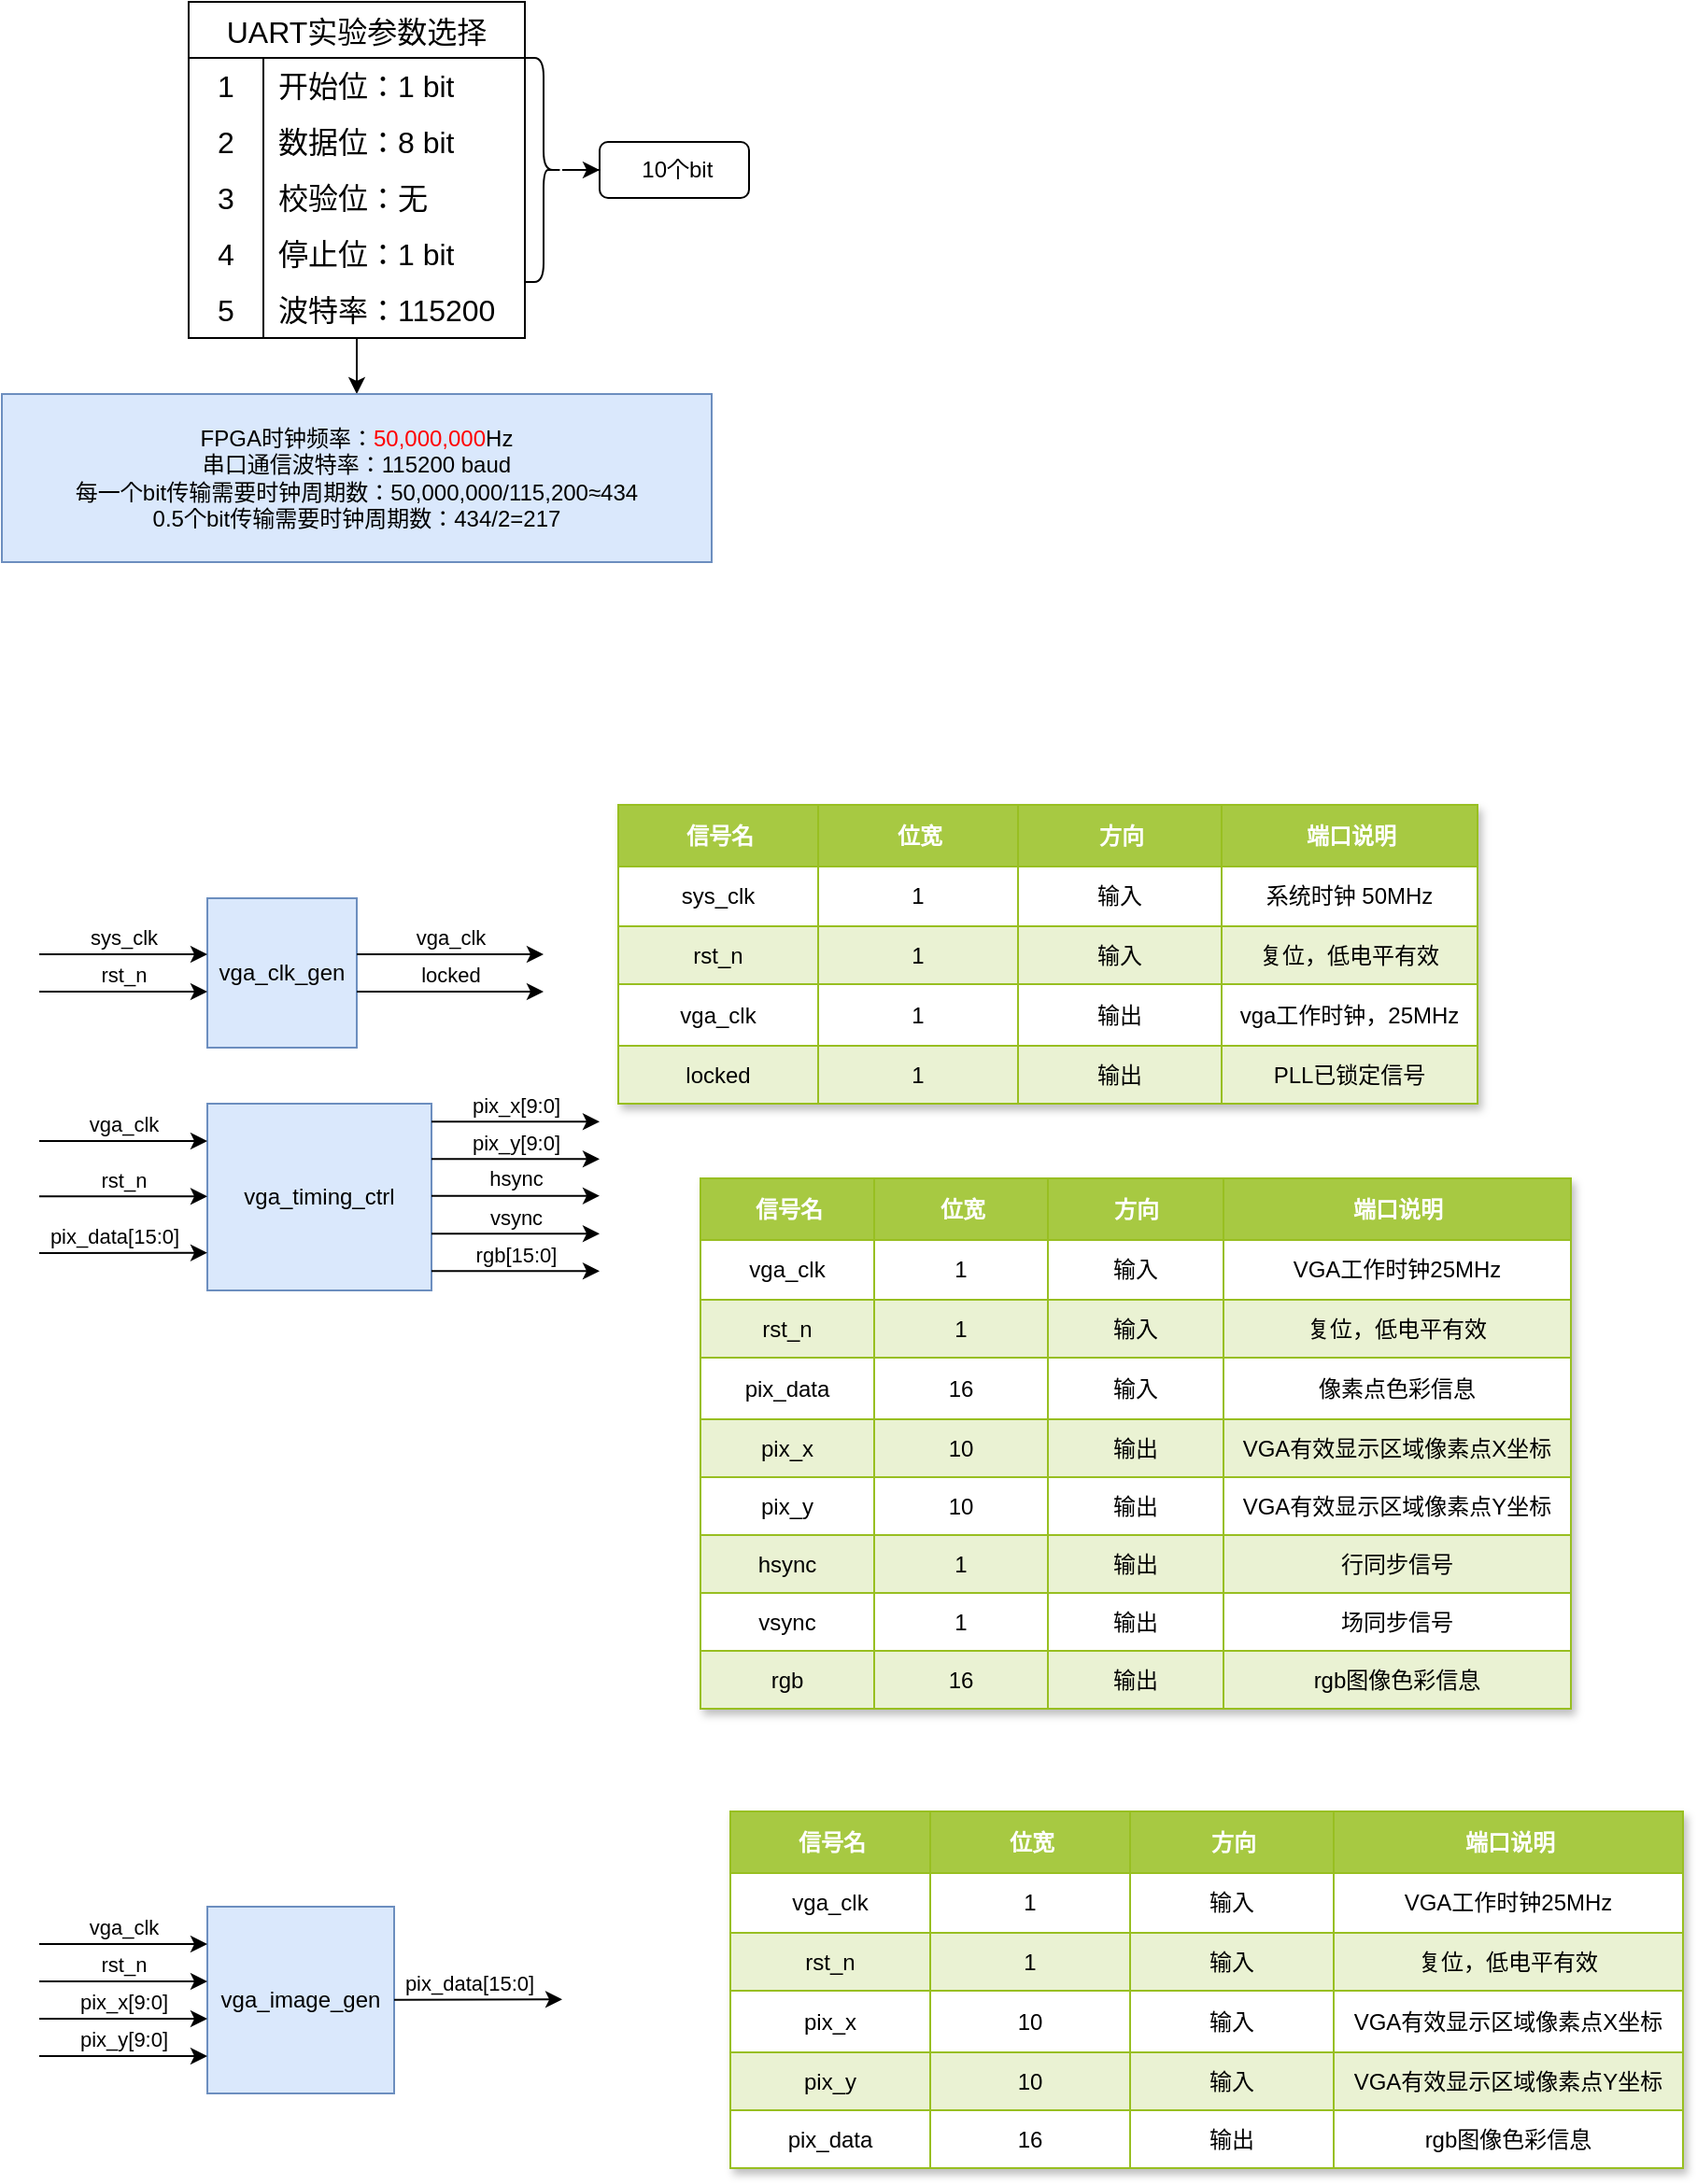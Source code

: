 <mxfile version="26.0.4">
  <diagram name="第 1 页" id="fd4EhWadq59LHY81k3FC">
    <mxGraphModel dx="1077" dy="627" grid="1" gridSize="10" guides="1" tooltips="1" connect="1" arrows="1" fold="1" page="1" pageScale="1" pageWidth="827" pageHeight="1169" math="0" shadow="0">
      <root>
        <mxCell id="0" />
        <mxCell id="1" parent="0" />
        <mxCell id="VDzUI8g3C9YiJoH--KY2-72" style="edgeStyle=orthogonalEdgeStyle;rounded=0;orthogonalLoop=1;jettySize=auto;html=1;" parent="1" source="VDzUI8g3C9YiJoH--KY2-14" target="VDzUI8g3C9YiJoH--KY2-70" edge="1">
          <mxGeometry relative="1" as="geometry" />
        </mxCell>
        <mxCell id="VDzUI8g3C9YiJoH--KY2-14" value="UART实验参数选择" style="shape=table;startSize=30;container=1;collapsible=0;childLayout=tableLayout;fixedRows=1;rowLines=0;fontStyle=0;strokeColor=default;fontSize=16;" parent="1" vertex="1">
          <mxGeometry x="140" y="40" width="180" height="180" as="geometry" />
        </mxCell>
        <mxCell id="VDzUI8g3C9YiJoH--KY2-15" value="" style="shape=tableRow;horizontal=0;startSize=0;swimlaneHead=0;swimlaneBody=0;top=0;left=0;bottom=0;right=0;collapsible=0;dropTarget=0;fillColor=none;points=[[0,0.5],[1,0.5]];portConstraint=eastwest;strokeColor=inherit;fontSize=16;" parent="VDzUI8g3C9YiJoH--KY2-14" vertex="1">
          <mxGeometry y="30" width="180" height="30" as="geometry" />
        </mxCell>
        <mxCell id="VDzUI8g3C9YiJoH--KY2-16" value="1" style="shape=partialRectangle;html=1;whiteSpace=wrap;connectable=0;fillColor=none;top=0;left=0;bottom=0;right=0;overflow=hidden;pointerEvents=1;strokeColor=inherit;fontSize=16;" parent="VDzUI8g3C9YiJoH--KY2-15" vertex="1">
          <mxGeometry width="40" height="30" as="geometry">
            <mxRectangle width="40" height="30" as="alternateBounds" />
          </mxGeometry>
        </mxCell>
        <mxCell id="VDzUI8g3C9YiJoH--KY2-17" value="开始位：1 bit" style="shape=partialRectangle;html=1;whiteSpace=wrap;connectable=0;fillColor=none;top=0;left=0;bottom=0;right=0;align=left;spacingLeft=6;overflow=hidden;strokeColor=inherit;fontSize=16;" parent="VDzUI8g3C9YiJoH--KY2-15" vertex="1">
          <mxGeometry x="40" width="140" height="30" as="geometry">
            <mxRectangle width="140" height="30" as="alternateBounds" />
          </mxGeometry>
        </mxCell>
        <mxCell id="VDzUI8g3C9YiJoH--KY2-18" value="" style="shape=tableRow;horizontal=0;startSize=0;swimlaneHead=0;swimlaneBody=0;top=0;left=0;bottom=0;right=0;collapsible=0;dropTarget=0;fillColor=none;points=[[0,0.5],[1,0.5]];portConstraint=eastwest;strokeColor=inherit;fontSize=16;" parent="VDzUI8g3C9YiJoH--KY2-14" vertex="1">
          <mxGeometry y="60" width="180" height="30" as="geometry" />
        </mxCell>
        <mxCell id="VDzUI8g3C9YiJoH--KY2-19" value="2" style="shape=partialRectangle;html=1;whiteSpace=wrap;connectable=0;fillColor=none;top=0;left=0;bottom=0;right=0;overflow=hidden;strokeColor=inherit;fontSize=16;" parent="VDzUI8g3C9YiJoH--KY2-18" vertex="1">
          <mxGeometry width="40" height="30" as="geometry">
            <mxRectangle width="40" height="30" as="alternateBounds" />
          </mxGeometry>
        </mxCell>
        <mxCell id="VDzUI8g3C9YiJoH--KY2-20" value="数据位：8 bit" style="shape=partialRectangle;html=1;whiteSpace=wrap;connectable=0;fillColor=none;top=0;left=0;bottom=0;right=0;align=left;spacingLeft=6;overflow=hidden;strokeColor=inherit;fontSize=16;" parent="VDzUI8g3C9YiJoH--KY2-18" vertex="1">
          <mxGeometry x="40" width="140" height="30" as="geometry">
            <mxRectangle width="140" height="30" as="alternateBounds" />
          </mxGeometry>
        </mxCell>
        <mxCell id="VDzUI8g3C9YiJoH--KY2-30" value="" style="shape=tableRow;horizontal=0;startSize=0;swimlaneHead=0;swimlaneBody=0;top=0;left=0;bottom=0;right=0;collapsible=0;dropTarget=0;fillColor=none;points=[[0,0.5],[1,0.5]];portConstraint=eastwest;strokeColor=inherit;fontSize=16;" parent="VDzUI8g3C9YiJoH--KY2-14" vertex="1">
          <mxGeometry y="90" width="180" height="30" as="geometry" />
        </mxCell>
        <mxCell id="VDzUI8g3C9YiJoH--KY2-31" value="3" style="shape=partialRectangle;html=1;whiteSpace=wrap;connectable=0;fillColor=none;top=0;left=0;bottom=0;right=0;overflow=hidden;strokeColor=inherit;fontSize=16;" parent="VDzUI8g3C9YiJoH--KY2-30" vertex="1">
          <mxGeometry width="40" height="30" as="geometry">
            <mxRectangle width="40" height="30" as="alternateBounds" />
          </mxGeometry>
        </mxCell>
        <mxCell id="VDzUI8g3C9YiJoH--KY2-32" value="校验位：无" style="shape=partialRectangle;html=1;whiteSpace=wrap;connectable=0;fillColor=none;top=0;left=0;bottom=0;right=0;align=left;spacingLeft=6;overflow=hidden;strokeColor=inherit;fontSize=16;" parent="VDzUI8g3C9YiJoH--KY2-30" vertex="1">
          <mxGeometry x="40" width="140" height="30" as="geometry">
            <mxRectangle width="140" height="30" as="alternateBounds" />
          </mxGeometry>
        </mxCell>
        <mxCell id="VDzUI8g3C9YiJoH--KY2-33" value="" style="shape=tableRow;horizontal=0;startSize=0;swimlaneHead=0;swimlaneBody=0;top=0;left=0;bottom=0;right=0;collapsible=0;dropTarget=0;fillColor=none;points=[[0,0.5],[1,0.5]];portConstraint=eastwest;strokeColor=inherit;fontSize=16;" parent="VDzUI8g3C9YiJoH--KY2-14" vertex="1">
          <mxGeometry y="120" width="180" height="30" as="geometry" />
        </mxCell>
        <mxCell id="VDzUI8g3C9YiJoH--KY2-34" value="4" style="shape=partialRectangle;html=1;whiteSpace=wrap;connectable=0;fillColor=none;top=0;left=0;bottom=0;right=0;overflow=hidden;strokeColor=inherit;fontSize=16;" parent="VDzUI8g3C9YiJoH--KY2-33" vertex="1">
          <mxGeometry width="40" height="30" as="geometry">
            <mxRectangle width="40" height="30" as="alternateBounds" />
          </mxGeometry>
        </mxCell>
        <mxCell id="VDzUI8g3C9YiJoH--KY2-35" value="停止位：1 bit" style="shape=partialRectangle;html=1;whiteSpace=wrap;connectable=0;fillColor=none;top=0;left=0;bottom=0;right=0;align=left;spacingLeft=6;overflow=hidden;strokeColor=inherit;fontSize=16;" parent="VDzUI8g3C9YiJoH--KY2-33" vertex="1">
          <mxGeometry x="40" width="140" height="30" as="geometry">
            <mxRectangle width="140" height="30" as="alternateBounds" />
          </mxGeometry>
        </mxCell>
        <mxCell id="VDzUI8g3C9YiJoH--KY2-21" value="" style="shape=tableRow;horizontal=0;startSize=0;swimlaneHead=0;swimlaneBody=0;top=0;left=0;bottom=0;right=0;collapsible=0;dropTarget=0;fillColor=none;points=[[0,0.5],[1,0.5]];portConstraint=eastwest;strokeColor=inherit;fontSize=16;" parent="VDzUI8g3C9YiJoH--KY2-14" vertex="1">
          <mxGeometry y="150" width="180" height="30" as="geometry" />
        </mxCell>
        <mxCell id="VDzUI8g3C9YiJoH--KY2-22" value="5" style="shape=partialRectangle;html=1;whiteSpace=wrap;connectable=0;fillColor=none;top=0;left=0;bottom=0;right=0;overflow=hidden;strokeColor=inherit;fontSize=16;" parent="VDzUI8g3C9YiJoH--KY2-21" vertex="1">
          <mxGeometry width="40" height="30" as="geometry">
            <mxRectangle width="40" height="30" as="alternateBounds" />
          </mxGeometry>
        </mxCell>
        <mxCell id="VDzUI8g3C9YiJoH--KY2-23" value="波特率：115200" style="shape=partialRectangle;html=1;whiteSpace=wrap;connectable=0;fillColor=none;top=0;left=0;bottom=0;right=0;align=left;spacingLeft=6;overflow=hidden;strokeColor=inherit;fontSize=16;" parent="VDzUI8g3C9YiJoH--KY2-21" vertex="1">
          <mxGeometry x="40" width="140" height="30" as="geometry">
            <mxRectangle width="140" height="30" as="alternateBounds" />
          </mxGeometry>
        </mxCell>
        <mxCell id="VDzUI8g3C9YiJoH--KY2-60" value="" style="edgeStyle=orthogonalEdgeStyle;rounded=0;orthogonalLoop=1;jettySize=auto;html=1;" parent="1" source="VDzUI8g3C9YiJoH--KY2-56" target="VDzUI8g3C9YiJoH--KY2-59" edge="1">
          <mxGeometry relative="1" as="geometry" />
        </mxCell>
        <mxCell id="VDzUI8g3C9YiJoH--KY2-56" value="" style="shape=curlyBracket;whiteSpace=wrap;html=1;rounded=1;flipH=1;labelPosition=right;verticalLabelPosition=middle;align=left;verticalAlign=middle;" parent="1" vertex="1">
          <mxGeometry x="320" y="70" width="20" height="120" as="geometry" />
        </mxCell>
        <mxCell id="VDzUI8g3C9YiJoH--KY2-59" value="&amp;nbsp;10个bit" style="rounded=1;whiteSpace=wrap;html=1;align=center;" parent="1" vertex="1">
          <mxGeometry x="360" y="115" width="80" height="30" as="geometry" />
        </mxCell>
        <mxCell id="VDzUI8g3C9YiJoH--KY2-70" value="&lt;div style=&quot;&quot;&gt;FPGA时钟频率：&lt;font color=&quot;#ff0000&quot;&gt;50,000,000&lt;/font&gt;Hz&lt;/div&gt;&lt;div style=&quot;&quot;&gt;串口通信波特率：115200 baud&lt;/div&gt;&lt;div style=&quot;&quot;&gt;每一个bit传输需要时钟周期数：50,000,000/115,200≈434&lt;/div&gt;&lt;div style=&quot;&quot;&gt;0.5个bit传输需要时钟周期数：434/2=217&lt;/div&gt;" style="text;strokeColor=#6c8ebf;fillColor=#dae8fc;html=1;whiteSpace=wrap;verticalAlign=middle;overflow=hidden;align=center;" parent="1" vertex="1">
          <mxGeometry x="40" y="250" width="380" height="90" as="geometry" />
        </mxCell>
        <mxCell id="CQehMLbI-TvT4RRxddDj-1" value="vga_timing_ctrl" style="whiteSpace=wrap;html=1;fillColor=#dae8fc;strokeColor=#6c8ebf;" parent="1" vertex="1">
          <mxGeometry x="150" y="630" width="120" height="100" as="geometry" />
        </mxCell>
        <mxCell id="CQehMLbI-TvT4RRxddDj-2" value="vga_clk" style="endArrow=classic;html=1;rounded=0;entryX=0.001;entryY=0.183;entryDx=0;entryDy=0;entryPerimeter=0;verticalAlign=bottom;" parent="1" edge="1">
          <mxGeometry x="-0.004" width="50" height="50" relative="1" as="geometry">
            <mxPoint x="60" y="650" as="sourcePoint" />
            <mxPoint x="150.0" y="650" as="targetPoint" />
            <mxPoint as="offset" />
          </mxGeometry>
        </mxCell>
        <mxCell id="CQehMLbI-TvT4RRxddDj-3" value="rst_n" style="endArrow=classic;html=1;rounded=0;entryX=0.001;entryY=0.183;entryDx=0;entryDy=0;entryPerimeter=0;verticalAlign=bottom;" parent="1" edge="1">
          <mxGeometry width="50" height="50" relative="1" as="geometry">
            <mxPoint x="60" y="679.66" as="sourcePoint" />
            <mxPoint x="150" y="679.66" as="targetPoint" />
          </mxGeometry>
        </mxCell>
        <mxCell id="CQehMLbI-TvT4RRxddDj-5" value="pix_data[15:0]" style="endArrow=classic;html=1;rounded=0;entryX=0.001;entryY=0.183;entryDx=0;entryDy=0;entryPerimeter=0;verticalAlign=bottom;" parent="1" edge="1">
          <mxGeometry x="-0.111" width="50" height="50" relative="1" as="geometry">
            <mxPoint x="60" y="710" as="sourcePoint" />
            <mxPoint x="150" y="709.83" as="targetPoint" />
            <mxPoint as="offset" />
          </mxGeometry>
        </mxCell>
        <mxCell id="CQehMLbI-TvT4RRxddDj-6" value="pix_x[9:0]" style="endArrow=classic;html=1;rounded=0;entryX=0.001;entryY=0.183;entryDx=0;entryDy=0;entryPerimeter=0;verticalAlign=bottom;" parent="1" edge="1">
          <mxGeometry x="-0.004" width="50" height="50" relative="1" as="geometry">
            <mxPoint x="270" y="639.66" as="sourcePoint" />
            <mxPoint x="360.0" y="639.66" as="targetPoint" />
            <mxPoint as="offset" />
          </mxGeometry>
        </mxCell>
        <mxCell id="CQehMLbI-TvT4RRxddDj-7" value="hsync" style="endArrow=classic;html=1;rounded=0;entryX=0.001;entryY=0.183;entryDx=0;entryDy=0;entryPerimeter=0;verticalAlign=bottom;" parent="1" edge="1">
          <mxGeometry width="50" height="50" relative="1" as="geometry">
            <mxPoint x="270" y="679.32" as="sourcePoint" />
            <mxPoint x="360.0" y="679.32" as="targetPoint" />
          </mxGeometry>
        </mxCell>
        <mxCell id="CQehMLbI-TvT4RRxddDj-146" value="Assets" style="childLayout=tableLayout;recursiveResize=0;strokeColor=#98bf21;fillColor=#A7C942;shadow=1;" parent="1" vertex="1">
          <mxGeometry x="414" y="670" width="466" height="284" as="geometry" />
        </mxCell>
        <mxCell id="CQehMLbI-TvT4RRxddDj-147" style="shape=tableRow;horizontal=0;startSize=0;swimlaneHead=0;swimlaneBody=0;top=0;left=0;bottom=0;right=0;dropTarget=0;collapsible=0;recursiveResize=0;expand=0;fontStyle=0;strokeColor=inherit;fillColor=#ffffff;" parent="CQehMLbI-TvT4RRxddDj-146" vertex="1">
          <mxGeometry width="466" height="33" as="geometry" />
        </mxCell>
        <mxCell id="CQehMLbI-TvT4RRxddDj-167" value="信号名" style="connectable=0;recursiveResize=0;strokeColor=inherit;fillColor=#A7C942;align=center;fontStyle=1;fontColor=#FFFFFF;html=1;" parent="CQehMLbI-TvT4RRxddDj-147" vertex="1">
          <mxGeometry width="93" height="33" as="geometry">
            <mxRectangle width="93" height="33" as="alternateBounds" />
          </mxGeometry>
        </mxCell>
        <mxCell id="CQehMLbI-TvT4RRxddDj-148" value="位宽" style="connectable=0;recursiveResize=0;strokeColor=inherit;fillColor=#A7C942;align=center;fontStyle=1;fontColor=#FFFFFF;html=1;" parent="CQehMLbI-TvT4RRxddDj-147" vertex="1">
          <mxGeometry x="93" width="93" height="33" as="geometry">
            <mxRectangle width="93" height="33" as="alternateBounds" />
          </mxGeometry>
        </mxCell>
        <mxCell id="CQehMLbI-TvT4RRxddDj-149" value="方向" style="connectable=0;recursiveResize=0;strokeColor=inherit;fillColor=#A7C942;align=center;fontStyle=1;fontColor=#FFFFFF;html=1;" parent="CQehMLbI-TvT4RRxddDj-147" vertex="1">
          <mxGeometry x="186" width="94" height="33" as="geometry">
            <mxRectangle width="94" height="33" as="alternateBounds" />
          </mxGeometry>
        </mxCell>
        <mxCell id="CQehMLbI-TvT4RRxddDj-150" value="端口说明" style="connectable=0;recursiveResize=0;strokeColor=inherit;fillColor=#A7C942;align=center;fontStyle=1;fontColor=#FFFFFF;html=1;" parent="CQehMLbI-TvT4RRxddDj-147" vertex="1">
          <mxGeometry x="280" width="186" height="33" as="geometry">
            <mxRectangle width="186" height="33" as="alternateBounds" />
          </mxGeometry>
        </mxCell>
        <mxCell id="CQehMLbI-TvT4RRxddDj-151" value="" style="shape=tableRow;horizontal=0;startSize=0;swimlaneHead=0;swimlaneBody=0;top=0;left=0;bottom=0;right=0;dropTarget=0;collapsible=0;recursiveResize=0;expand=0;fontStyle=0;strokeColor=inherit;fillColor=#ffffff;" parent="CQehMLbI-TvT4RRxddDj-146" vertex="1">
          <mxGeometry y="33" width="466" height="32" as="geometry" />
        </mxCell>
        <mxCell id="CQehMLbI-TvT4RRxddDj-168" value="vga_clk" style="connectable=0;recursiveResize=0;strokeColor=inherit;fillColor=inherit;align=center;whiteSpace=wrap;html=1;" parent="CQehMLbI-TvT4RRxddDj-151" vertex="1">
          <mxGeometry width="93" height="32" as="geometry">
            <mxRectangle width="93" height="32" as="alternateBounds" />
          </mxGeometry>
        </mxCell>
        <mxCell id="CQehMLbI-TvT4RRxddDj-152" value="1" style="connectable=0;recursiveResize=0;strokeColor=inherit;fillColor=inherit;align=center;whiteSpace=wrap;html=1;" parent="CQehMLbI-TvT4RRxddDj-151" vertex="1">
          <mxGeometry x="93" width="93" height="32" as="geometry">
            <mxRectangle width="93" height="32" as="alternateBounds" />
          </mxGeometry>
        </mxCell>
        <mxCell id="CQehMLbI-TvT4RRxddDj-153" value="输入" style="connectable=0;recursiveResize=0;strokeColor=inherit;fillColor=inherit;align=center;whiteSpace=wrap;html=1;" parent="CQehMLbI-TvT4RRxddDj-151" vertex="1">
          <mxGeometry x="186" width="94" height="32" as="geometry">
            <mxRectangle width="94" height="32" as="alternateBounds" />
          </mxGeometry>
        </mxCell>
        <mxCell id="CQehMLbI-TvT4RRxddDj-154" value="VGA工作时钟25MHz" style="connectable=0;recursiveResize=0;strokeColor=inherit;fillColor=inherit;align=center;whiteSpace=wrap;html=1;" parent="CQehMLbI-TvT4RRxddDj-151" vertex="1">
          <mxGeometry x="280" width="186" height="32" as="geometry">
            <mxRectangle width="186" height="32" as="alternateBounds" />
          </mxGeometry>
        </mxCell>
        <mxCell id="CQehMLbI-TvT4RRxddDj-155" value="" style="shape=tableRow;horizontal=0;startSize=0;swimlaneHead=0;swimlaneBody=0;top=0;left=0;bottom=0;right=0;dropTarget=0;collapsible=0;recursiveResize=0;expand=0;fontStyle=1;strokeColor=inherit;fillColor=#EAF2D3;" parent="CQehMLbI-TvT4RRxddDj-146" vertex="1">
          <mxGeometry y="65" width="466" height="31" as="geometry" />
        </mxCell>
        <mxCell id="CQehMLbI-TvT4RRxddDj-169" value="rst_n" style="connectable=0;recursiveResize=0;strokeColor=inherit;fillColor=inherit;whiteSpace=wrap;html=1;" parent="CQehMLbI-TvT4RRxddDj-155" vertex="1">
          <mxGeometry width="93" height="31" as="geometry">
            <mxRectangle width="93" height="31" as="alternateBounds" />
          </mxGeometry>
        </mxCell>
        <mxCell id="CQehMLbI-TvT4RRxddDj-156" value="1" style="connectable=0;recursiveResize=0;strokeColor=inherit;fillColor=inherit;whiteSpace=wrap;html=1;" parent="CQehMLbI-TvT4RRxddDj-155" vertex="1">
          <mxGeometry x="93" width="93" height="31" as="geometry">
            <mxRectangle width="93" height="31" as="alternateBounds" />
          </mxGeometry>
        </mxCell>
        <mxCell id="CQehMLbI-TvT4RRxddDj-157" value="输入" style="connectable=0;recursiveResize=0;strokeColor=inherit;fillColor=inherit;whiteSpace=wrap;html=1;" parent="CQehMLbI-TvT4RRxddDj-155" vertex="1">
          <mxGeometry x="186" width="94" height="31" as="geometry">
            <mxRectangle width="94" height="31" as="alternateBounds" />
          </mxGeometry>
        </mxCell>
        <mxCell id="CQehMLbI-TvT4RRxddDj-158" value="复位，低电平有效" style="connectable=0;recursiveResize=0;strokeColor=inherit;fillColor=inherit;whiteSpace=wrap;html=1;" parent="CQehMLbI-TvT4RRxddDj-155" vertex="1">
          <mxGeometry x="280" width="186" height="31" as="geometry">
            <mxRectangle width="186" height="31" as="alternateBounds" />
          </mxGeometry>
        </mxCell>
        <mxCell id="CQehMLbI-TvT4RRxddDj-159" value="" style="shape=tableRow;horizontal=0;startSize=0;swimlaneHead=0;swimlaneBody=0;top=0;left=0;bottom=0;right=0;dropTarget=0;collapsible=0;recursiveResize=0;expand=0;fontStyle=0;strokeColor=inherit;fillColor=#ffffff;" parent="CQehMLbI-TvT4RRxddDj-146" vertex="1">
          <mxGeometry y="96" width="466" height="33" as="geometry" />
        </mxCell>
        <mxCell id="CQehMLbI-TvT4RRxddDj-170" value="pix_data" style="connectable=0;recursiveResize=0;strokeColor=inherit;fillColor=inherit;fontStyle=0;align=center;whiteSpace=wrap;html=1;" parent="CQehMLbI-TvT4RRxddDj-159" vertex="1">
          <mxGeometry width="93" height="33" as="geometry">
            <mxRectangle width="93" height="33" as="alternateBounds" />
          </mxGeometry>
        </mxCell>
        <mxCell id="CQehMLbI-TvT4RRxddDj-160" value="16" style="connectable=0;recursiveResize=0;strokeColor=inherit;fillColor=inherit;fontStyle=0;align=center;whiteSpace=wrap;html=1;" parent="CQehMLbI-TvT4RRxddDj-159" vertex="1">
          <mxGeometry x="93" width="93" height="33" as="geometry">
            <mxRectangle width="93" height="33" as="alternateBounds" />
          </mxGeometry>
        </mxCell>
        <mxCell id="CQehMLbI-TvT4RRxddDj-161" value="输入" style="connectable=0;recursiveResize=0;strokeColor=inherit;fillColor=inherit;fontStyle=0;align=center;whiteSpace=wrap;html=1;" parent="CQehMLbI-TvT4RRxddDj-159" vertex="1">
          <mxGeometry x="186" width="94" height="33" as="geometry">
            <mxRectangle width="94" height="33" as="alternateBounds" />
          </mxGeometry>
        </mxCell>
        <mxCell id="CQehMLbI-TvT4RRxddDj-162" value="像素点色彩信息" style="connectable=0;recursiveResize=0;strokeColor=inherit;fillColor=inherit;fontStyle=0;align=center;whiteSpace=wrap;html=1;" parent="CQehMLbI-TvT4RRxddDj-159" vertex="1">
          <mxGeometry x="280" width="186" height="33" as="geometry">
            <mxRectangle width="186" height="33" as="alternateBounds" />
          </mxGeometry>
        </mxCell>
        <mxCell id="CQehMLbI-TvT4RRxddDj-163" value="" style="shape=tableRow;horizontal=0;startSize=0;swimlaneHead=0;swimlaneBody=0;top=0;left=0;bottom=0;right=0;dropTarget=0;collapsible=0;recursiveResize=0;expand=0;fontStyle=1;strokeColor=inherit;fillColor=#EAF2D3;" parent="CQehMLbI-TvT4RRxddDj-146" vertex="1">
          <mxGeometry y="129" width="466" height="31" as="geometry" />
        </mxCell>
        <mxCell id="CQehMLbI-TvT4RRxddDj-171" value="pix_x" style="connectable=0;recursiveResize=0;strokeColor=inherit;fillColor=inherit;whiteSpace=wrap;html=1;" parent="CQehMLbI-TvT4RRxddDj-163" vertex="1">
          <mxGeometry width="93" height="31" as="geometry">
            <mxRectangle width="93" height="31" as="alternateBounds" />
          </mxGeometry>
        </mxCell>
        <mxCell id="CQehMLbI-TvT4RRxddDj-164" value="10" style="connectable=0;recursiveResize=0;strokeColor=inherit;fillColor=inherit;whiteSpace=wrap;html=1;" parent="CQehMLbI-TvT4RRxddDj-163" vertex="1">
          <mxGeometry x="93" width="93" height="31" as="geometry">
            <mxRectangle width="93" height="31" as="alternateBounds" />
          </mxGeometry>
        </mxCell>
        <mxCell id="CQehMLbI-TvT4RRxddDj-165" value="输出" style="connectable=0;recursiveResize=0;strokeColor=inherit;fillColor=inherit;whiteSpace=wrap;html=1;" parent="CQehMLbI-TvT4RRxddDj-163" vertex="1">
          <mxGeometry x="186" width="94" height="31" as="geometry">
            <mxRectangle width="94" height="31" as="alternateBounds" />
          </mxGeometry>
        </mxCell>
        <mxCell id="CQehMLbI-TvT4RRxddDj-166" value="VGA有效显示区域像素点X坐标" style="connectable=0;recursiveResize=0;strokeColor=inherit;fillColor=inherit;whiteSpace=wrap;html=1;" parent="CQehMLbI-TvT4RRxddDj-163" vertex="1">
          <mxGeometry x="280" width="186" height="31" as="geometry">
            <mxRectangle width="186" height="31" as="alternateBounds" />
          </mxGeometry>
        </mxCell>
        <mxCell id="CQehMLbI-TvT4RRxddDj-177" style="shape=tableRow;horizontal=0;startSize=0;swimlaneHead=0;swimlaneBody=0;top=0;left=0;bottom=0;right=0;dropTarget=0;collapsible=0;recursiveResize=0;expand=0;fontStyle=1;strokeColor=inherit;fillColor=#EAF2D3;" parent="CQehMLbI-TvT4RRxddDj-146" vertex="1">
          <mxGeometry y="160" width="466" height="31" as="geometry" />
        </mxCell>
        <mxCell id="CQehMLbI-TvT4RRxddDj-178" value="pix_y" style="connectable=0;recursiveResize=0;whiteSpace=wrap;html=1;fillColor=default;strokeColor=inherit;" parent="CQehMLbI-TvT4RRxddDj-177" vertex="1">
          <mxGeometry width="93" height="31" as="geometry">
            <mxRectangle width="93" height="31" as="alternateBounds" />
          </mxGeometry>
        </mxCell>
        <mxCell id="CQehMLbI-TvT4RRxddDj-179" value="10" style="connectable=0;recursiveResize=0;whiteSpace=wrap;html=1;fillColor=default;strokeColor=inherit;" parent="CQehMLbI-TvT4RRxddDj-177" vertex="1">
          <mxGeometry x="93" width="93" height="31" as="geometry">
            <mxRectangle width="93" height="31" as="alternateBounds" />
          </mxGeometry>
        </mxCell>
        <mxCell id="CQehMLbI-TvT4RRxddDj-180" value="输出" style="connectable=0;recursiveResize=0;whiteSpace=wrap;html=1;fillColor=default;strokeColor=inherit;" parent="CQehMLbI-TvT4RRxddDj-177" vertex="1">
          <mxGeometry x="186" width="94" height="31" as="geometry">
            <mxRectangle width="94" height="31" as="alternateBounds" />
          </mxGeometry>
        </mxCell>
        <mxCell id="CQehMLbI-TvT4RRxddDj-181" value="VGA有效显示区域像素点Y坐标" style="connectable=0;recursiveResize=0;whiteSpace=wrap;html=1;fillColor=default;strokeColor=inherit;" parent="CQehMLbI-TvT4RRxddDj-177" vertex="1">
          <mxGeometry x="280" width="186" height="31" as="geometry">
            <mxRectangle width="186" height="31" as="alternateBounds" />
          </mxGeometry>
        </mxCell>
        <mxCell id="UoMwkHRBYrsfCAEj0GG8-5" style="shape=tableRow;horizontal=0;startSize=0;swimlaneHead=0;swimlaneBody=0;top=0;left=0;bottom=0;right=0;dropTarget=0;collapsible=0;recursiveResize=0;expand=0;fontStyle=1;strokeColor=inherit;fillColor=#EAF2D3;" parent="CQehMLbI-TvT4RRxddDj-146" vertex="1">
          <mxGeometry y="191" width="466" height="31" as="geometry" />
        </mxCell>
        <mxCell id="UoMwkHRBYrsfCAEj0GG8-6" value="hsync" style="connectable=0;recursiveResize=0;strokeColor=inherit;fillColor=inherit;whiteSpace=wrap;html=1;" parent="UoMwkHRBYrsfCAEj0GG8-5" vertex="1">
          <mxGeometry width="93" height="31" as="geometry">
            <mxRectangle width="93" height="31" as="alternateBounds" />
          </mxGeometry>
        </mxCell>
        <mxCell id="UoMwkHRBYrsfCAEj0GG8-7" value="1" style="connectable=0;recursiveResize=0;strokeColor=inherit;fillColor=inherit;whiteSpace=wrap;html=1;" parent="UoMwkHRBYrsfCAEj0GG8-5" vertex="1">
          <mxGeometry x="93" width="93" height="31" as="geometry">
            <mxRectangle width="93" height="31" as="alternateBounds" />
          </mxGeometry>
        </mxCell>
        <mxCell id="UoMwkHRBYrsfCAEj0GG8-8" value="输出" style="connectable=0;recursiveResize=0;strokeColor=inherit;fillColor=inherit;whiteSpace=wrap;html=1;" parent="UoMwkHRBYrsfCAEj0GG8-5" vertex="1">
          <mxGeometry x="186" width="94" height="31" as="geometry">
            <mxRectangle width="94" height="31" as="alternateBounds" />
          </mxGeometry>
        </mxCell>
        <mxCell id="UoMwkHRBYrsfCAEj0GG8-9" value="行同步信号" style="connectable=0;recursiveResize=0;strokeColor=inherit;fillColor=inherit;whiteSpace=wrap;html=1;" parent="UoMwkHRBYrsfCAEj0GG8-5" vertex="1">
          <mxGeometry x="280" width="186" height="31" as="geometry">
            <mxRectangle width="186" height="31" as="alternateBounds" />
          </mxGeometry>
        </mxCell>
        <mxCell id="UoMwkHRBYrsfCAEj0GG8-10" style="shape=tableRow;horizontal=0;startSize=0;swimlaneHead=0;swimlaneBody=0;top=0;left=0;bottom=0;right=0;dropTarget=0;collapsible=0;recursiveResize=0;expand=0;fontStyle=1;strokeColor=inherit;fillColor=#EAF2D3;" parent="CQehMLbI-TvT4RRxddDj-146" vertex="1">
          <mxGeometry y="222" width="466" height="31" as="geometry" />
        </mxCell>
        <mxCell id="UoMwkHRBYrsfCAEj0GG8-11" value="vsync" style="connectable=0;recursiveResize=0;whiteSpace=wrap;html=1;strokeColor=inherit;" parent="UoMwkHRBYrsfCAEj0GG8-10" vertex="1">
          <mxGeometry width="93" height="31" as="geometry">
            <mxRectangle width="93" height="31" as="alternateBounds" />
          </mxGeometry>
        </mxCell>
        <mxCell id="UoMwkHRBYrsfCAEj0GG8-12" value="1" style="connectable=0;recursiveResize=0;whiteSpace=wrap;html=1;strokeColor=inherit;" parent="UoMwkHRBYrsfCAEj0GG8-10" vertex="1">
          <mxGeometry x="93" width="93" height="31" as="geometry">
            <mxRectangle width="93" height="31" as="alternateBounds" />
          </mxGeometry>
        </mxCell>
        <mxCell id="UoMwkHRBYrsfCAEj0GG8-13" value="输出" style="connectable=0;recursiveResize=0;whiteSpace=wrap;html=1;strokeColor=inherit;" parent="UoMwkHRBYrsfCAEj0GG8-10" vertex="1">
          <mxGeometry x="186" width="94" height="31" as="geometry">
            <mxRectangle width="94" height="31" as="alternateBounds" />
          </mxGeometry>
        </mxCell>
        <mxCell id="UoMwkHRBYrsfCAEj0GG8-14" value="场同步信号" style="connectable=0;recursiveResize=0;whiteSpace=wrap;html=1;strokeColor=inherit;" parent="UoMwkHRBYrsfCAEj0GG8-10" vertex="1">
          <mxGeometry x="280" width="186" height="31" as="geometry">
            <mxRectangle width="186" height="31" as="alternateBounds" />
          </mxGeometry>
        </mxCell>
        <mxCell id="CQehMLbI-TvT4RRxddDj-182" style="shape=tableRow;horizontal=0;startSize=0;swimlaneHead=0;swimlaneBody=0;top=0;left=0;bottom=0;right=0;dropTarget=0;collapsible=0;recursiveResize=0;expand=0;fontStyle=1;strokeColor=inherit;fillColor=#EAF2D3;" parent="CQehMLbI-TvT4RRxddDj-146" vertex="1">
          <mxGeometry y="253" width="466" height="31" as="geometry" />
        </mxCell>
        <mxCell id="CQehMLbI-TvT4RRxddDj-183" value="rgb" style="connectable=0;recursiveResize=0;whiteSpace=wrap;html=1;strokeColor=inherit;fillColor=none;" parent="CQehMLbI-TvT4RRxddDj-182" vertex="1">
          <mxGeometry width="93" height="31" as="geometry">
            <mxRectangle width="93" height="31" as="alternateBounds" />
          </mxGeometry>
        </mxCell>
        <mxCell id="CQehMLbI-TvT4RRxddDj-184" value="16" style="connectable=0;recursiveResize=0;whiteSpace=wrap;html=1;strokeColor=inherit;fillColor=none;" parent="CQehMLbI-TvT4RRxddDj-182" vertex="1">
          <mxGeometry x="93" width="93" height="31" as="geometry">
            <mxRectangle width="93" height="31" as="alternateBounds" />
          </mxGeometry>
        </mxCell>
        <mxCell id="CQehMLbI-TvT4RRxddDj-185" value="输出" style="connectable=0;recursiveResize=0;whiteSpace=wrap;html=1;strokeColor=inherit;fillColor=none;" parent="CQehMLbI-TvT4RRxddDj-182" vertex="1">
          <mxGeometry x="186" width="94" height="31" as="geometry">
            <mxRectangle width="94" height="31" as="alternateBounds" />
          </mxGeometry>
        </mxCell>
        <mxCell id="CQehMLbI-TvT4RRxddDj-186" value="rgb图像色彩信息" style="connectable=0;recursiveResize=0;whiteSpace=wrap;html=1;strokeColor=inherit;fillColor=none;" parent="CQehMLbI-TvT4RRxddDj-182" vertex="1">
          <mxGeometry x="280" width="186" height="31" as="geometry">
            <mxRectangle width="186" height="31" as="alternateBounds" />
          </mxGeometry>
        </mxCell>
        <mxCell id="CQehMLbI-TvT4RRxddDj-187" value="vga_clk_gen" style="whiteSpace=wrap;html=1;fillColor=#dae8fc;strokeColor=#6c8ebf;" parent="1" vertex="1">
          <mxGeometry x="150" y="520" width="80" height="80" as="geometry" />
        </mxCell>
        <mxCell id="CQehMLbI-TvT4RRxddDj-188" value="sys_clk" style="endArrow=classic;html=1;rounded=0;entryX=0.001;entryY=0.183;entryDx=0;entryDy=0;entryPerimeter=0;verticalAlign=bottom;" parent="1" edge="1">
          <mxGeometry x="-0.005" width="50" height="50" relative="1" as="geometry">
            <mxPoint x="60" y="550" as="sourcePoint" />
            <mxPoint x="150.0" y="550" as="targetPoint" />
            <mxPoint as="offset" />
          </mxGeometry>
        </mxCell>
        <mxCell id="CQehMLbI-TvT4RRxddDj-189" value="rst_n" style="endArrow=classic;html=1;rounded=0;entryX=0.001;entryY=0.183;entryDx=0;entryDy=0;entryPerimeter=0;verticalAlign=bottom;" parent="1" edge="1">
          <mxGeometry width="50" height="50" relative="1" as="geometry">
            <mxPoint x="60" y="570" as="sourcePoint" />
            <mxPoint x="150" y="570" as="targetPoint" />
          </mxGeometry>
        </mxCell>
        <mxCell id="CQehMLbI-TvT4RRxddDj-192" value="vga_clk" style="endArrow=classic;html=1;rounded=0;verticalAlign=bottom;" parent="1" edge="1">
          <mxGeometry width="50" height="50" relative="1" as="geometry">
            <mxPoint x="230" y="550" as="sourcePoint" />
            <mxPoint x="330" y="550" as="targetPoint" />
          </mxGeometry>
        </mxCell>
        <mxCell id="CQehMLbI-TvT4RRxddDj-193" value="locked" style="endArrow=classic;html=1;rounded=0;verticalAlign=bottom;" parent="1" edge="1">
          <mxGeometry width="50" height="50" relative="1" as="geometry">
            <mxPoint x="230" y="570" as="sourcePoint" />
            <mxPoint x="330" y="570" as="targetPoint" />
            <mxPoint as="offset" />
          </mxGeometry>
        </mxCell>
        <mxCell id="CQehMLbI-TvT4RRxddDj-194" value="Assets" style="childLayout=tableLayout;recursiveResize=0;strokeColor=#98bf21;fillColor=#A7C942;shadow=1;" parent="1" vertex="1">
          <mxGeometry x="370" y="470" width="460" height="160" as="geometry" />
        </mxCell>
        <mxCell id="CQehMLbI-TvT4RRxddDj-195" style="shape=tableRow;horizontal=0;startSize=0;swimlaneHead=0;swimlaneBody=0;top=0;left=0;bottom=0;right=0;dropTarget=0;collapsible=0;recursiveResize=0;expand=0;fontStyle=0;strokeColor=inherit;fillColor=#ffffff;" parent="CQehMLbI-TvT4RRxddDj-194" vertex="1">
          <mxGeometry width="460" height="33" as="geometry" />
        </mxCell>
        <mxCell id="CQehMLbI-TvT4RRxddDj-196" value="信号名" style="connectable=0;recursiveResize=0;strokeColor=inherit;fillColor=#A7C942;align=center;fontStyle=1;fontColor=#FFFFFF;html=1;" parent="CQehMLbI-TvT4RRxddDj-195" vertex="1">
          <mxGeometry width="107" height="33" as="geometry">
            <mxRectangle width="107" height="33" as="alternateBounds" />
          </mxGeometry>
        </mxCell>
        <mxCell id="CQehMLbI-TvT4RRxddDj-197" value="位宽" style="connectable=0;recursiveResize=0;strokeColor=inherit;fillColor=#A7C942;align=center;fontStyle=1;fontColor=#FFFFFF;html=1;" parent="CQehMLbI-TvT4RRxddDj-195" vertex="1">
          <mxGeometry x="107" width="107" height="33" as="geometry">
            <mxRectangle width="107" height="33" as="alternateBounds" />
          </mxGeometry>
        </mxCell>
        <mxCell id="CQehMLbI-TvT4RRxddDj-198" value="方向" style="connectable=0;recursiveResize=0;strokeColor=inherit;fillColor=#A7C942;align=center;fontStyle=1;fontColor=#FFFFFF;html=1;" parent="CQehMLbI-TvT4RRxddDj-195" vertex="1">
          <mxGeometry x="214" width="109" height="33" as="geometry">
            <mxRectangle width="109" height="33" as="alternateBounds" />
          </mxGeometry>
        </mxCell>
        <mxCell id="CQehMLbI-TvT4RRxddDj-199" value="端口说明" style="connectable=0;recursiveResize=0;strokeColor=inherit;fillColor=#A7C942;align=center;fontStyle=1;fontColor=#FFFFFF;html=1;" parent="CQehMLbI-TvT4RRxddDj-195" vertex="1">
          <mxGeometry x="323" width="137" height="33" as="geometry">
            <mxRectangle width="137" height="33" as="alternateBounds" />
          </mxGeometry>
        </mxCell>
        <mxCell id="CQehMLbI-TvT4RRxddDj-200" value="" style="shape=tableRow;horizontal=0;startSize=0;swimlaneHead=0;swimlaneBody=0;top=0;left=0;bottom=0;right=0;dropTarget=0;collapsible=0;recursiveResize=0;expand=0;fontStyle=0;strokeColor=inherit;fillColor=#ffffff;" parent="CQehMLbI-TvT4RRxddDj-194" vertex="1">
          <mxGeometry y="33" width="460" height="32" as="geometry" />
        </mxCell>
        <mxCell id="CQehMLbI-TvT4RRxddDj-201" value="sys_clk" style="connectable=0;recursiveResize=0;strokeColor=inherit;fillColor=inherit;align=center;whiteSpace=wrap;html=1;" parent="CQehMLbI-TvT4RRxddDj-200" vertex="1">
          <mxGeometry width="107" height="32" as="geometry">
            <mxRectangle width="107" height="32" as="alternateBounds" />
          </mxGeometry>
        </mxCell>
        <mxCell id="CQehMLbI-TvT4RRxddDj-202" value="1" style="connectable=0;recursiveResize=0;strokeColor=inherit;fillColor=inherit;align=center;whiteSpace=wrap;html=1;" parent="CQehMLbI-TvT4RRxddDj-200" vertex="1">
          <mxGeometry x="107" width="107" height="32" as="geometry">
            <mxRectangle width="107" height="32" as="alternateBounds" />
          </mxGeometry>
        </mxCell>
        <mxCell id="CQehMLbI-TvT4RRxddDj-203" value="输入" style="connectable=0;recursiveResize=0;strokeColor=inherit;fillColor=inherit;align=center;whiteSpace=wrap;html=1;" parent="CQehMLbI-TvT4RRxddDj-200" vertex="1">
          <mxGeometry x="214" width="109" height="32" as="geometry">
            <mxRectangle width="109" height="32" as="alternateBounds" />
          </mxGeometry>
        </mxCell>
        <mxCell id="CQehMLbI-TvT4RRxddDj-204" value="系统时钟 50MHz" style="connectable=0;recursiveResize=0;strokeColor=inherit;fillColor=inherit;align=center;whiteSpace=wrap;html=1;" parent="CQehMLbI-TvT4RRxddDj-200" vertex="1">
          <mxGeometry x="323" width="137" height="32" as="geometry">
            <mxRectangle width="137" height="32" as="alternateBounds" />
          </mxGeometry>
        </mxCell>
        <mxCell id="CQehMLbI-TvT4RRxddDj-205" value="" style="shape=tableRow;horizontal=0;startSize=0;swimlaneHead=0;swimlaneBody=0;top=0;left=0;bottom=0;right=0;dropTarget=0;collapsible=0;recursiveResize=0;expand=0;fontStyle=1;strokeColor=inherit;fillColor=#EAF2D3;" parent="CQehMLbI-TvT4RRxddDj-194" vertex="1">
          <mxGeometry y="65" width="460" height="31" as="geometry" />
        </mxCell>
        <mxCell id="CQehMLbI-TvT4RRxddDj-206" value="rst_n" style="connectable=0;recursiveResize=0;strokeColor=inherit;fillColor=inherit;whiteSpace=wrap;html=1;" parent="CQehMLbI-TvT4RRxddDj-205" vertex="1">
          <mxGeometry width="107" height="31" as="geometry">
            <mxRectangle width="107" height="31" as="alternateBounds" />
          </mxGeometry>
        </mxCell>
        <mxCell id="CQehMLbI-TvT4RRxddDj-207" value="1" style="connectable=0;recursiveResize=0;strokeColor=inherit;fillColor=inherit;whiteSpace=wrap;html=1;" parent="CQehMLbI-TvT4RRxddDj-205" vertex="1">
          <mxGeometry x="107" width="107" height="31" as="geometry">
            <mxRectangle width="107" height="31" as="alternateBounds" />
          </mxGeometry>
        </mxCell>
        <mxCell id="CQehMLbI-TvT4RRxddDj-208" value="输入" style="connectable=0;recursiveResize=0;strokeColor=inherit;fillColor=inherit;whiteSpace=wrap;html=1;" parent="CQehMLbI-TvT4RRxddDj-205" vertex="1">
          <mxGeometry x="214" width="109" height="31" as="geometry">
            <mxRectangle width="109" height="31" as="alternateBounds" />
          </mxGeometry>
        </mxCell>
        <mxCell id="CQehMLbI-TvT4RRxddDj-209" value="复位，低电平有效" style="connectable=0;recursiveResize=0;strokeColor=inherit;fillColor=inherit;whiteSpace=wrap;html=1;" parent="CQehMLbI-TvT4RRxddDj-205" vertex="1">
          <mxGeometry x="323" width="137" height="31" as="geometry">
            <mxRectangle width="137" height="31" as="alternateBounds" />
          </mxGeometry>
        </mxCell>
        <mxCell id="CQehMLbI-TvT4RRxddDj-210" value="" style="shape=tableRow;horizontal=0;startSize=0;swimlaneHead=0;swimlaneBody=0;top=0;left=0;bottom=0;right=0;dropTarget=0;collapsible=0;recursiveResize=0;expand=0;fontStyle=0;strokeColor=inherit;fillColor=#ffffff;" parent="CQehMLbI-TvT4RRxddDj-194" vertex="1">
          <mxGeometry y="96" width="460" height="33" as="geometry" />
        </mxCell>
        <mxCell id="CQehMLbI-TvT4RRxddDj-211" value="vga_clk" style="connectable=0;recursiveResize=0;strokeColor=inherit;fillColor=inherit;fontStyle=0;align=center;whiteSpace=wrap;html=1;" parent="CQehMLbI-TvT4RRxddDj-210" vertex="1">
          <mxGeometry width="107" height="33" as="geometry">
            <mxRectangle width="107" height="33" as="alternateBounds" />
          </mxGeometry>
        </mxCell>
        <mxCell id="CQehMLbI-TvT4RRxddDj-212" value="1" style="connectable=0;recursiveResize=0;strokeColor=inherit;fillColor=inherit;fontStyle=0;align=center;whiteSpace=wrap;html=1;" parent="CQehMLbI-TvT4RRxddDj-210" vertex="1">
          <mxGeometry x="107" width="107" height="33" as="geometry">
            <mxRectangle width="107" height="33" as="alternateBounds" />
          </mxGeometry>
        </mxCell>
        <mxCell id="CQehMLbI-TvT4RRxddDj-213" value="输出" style="connectable=0;recursiveResize=0;strokeColor=inherit;fillColor=inherit;fontStyle=0;align=center;whiteSpace=wrap;html=1;" parent="CQehMLbI-TvT4RRxddDj-210" vertex="1">
          <mxGeometry x="214" width="109" height="33" as="geometry">
            <mxRectangle width="109" height="33" as="alternateBounds" />
          </mxGeometry>
        </mxCell>
        <mxCell id="CQehMLbI-TvT4RRxddDj-214" value="vga工作时钟，25MHz" style="connectable=0;recursiveResize=0;strokeColor=inherit;fillColor=inherit;fontStyle=0;align=center;whiteSpace=wrap;html=1;" parent="CQehMLbI-TvT4RRxddDj-210" vertex="1">
          <mxGeometry x="323" width="137" height="33" as="geometry">
            <mxRectangle width="137" height="33" as="alternateBounds" />
          </mxGeometry>
        </mxCell>
        <mxCell id="CQehMLbI-TvT4RRxddDj-215" value="" style="shape=tableRow;horizontal=0;startSize=0;swimlaneHead=0;swimlaneBody=0;top=0;left=0;bottom=0;right=0;dropTarget=0;collapsible=0;recursiveResize=0;expand=0;fontStyle=1;strokeColor=inherit;fillColor=#EAF2D3;" parent="CQehMLbI-TvT4RRxddDj-194" vertex="1">
          <mxGeometry y="129" width="460" height="31" as="geometry" />
        </mxCell>
        <mxCell id="CQehMLbI-TvT4RRxddDj-216" value="locked" style="connectable=0;recursiveResize=0;strokeColor=inherit;fillColor=inherit;whiteSpace=wrap;html=1;" parent="CQehMLbI-TvT4RRxddDj-215" vertex="1">
          <mxGeometry width="107" height="31" as="geometry">
            <mxRectangle width="107" height="31" as="alternateBounds" />
          </mxGeometry>
        </mxCell>
        <mxCell id="CQehMLbI-TvT4RRxddDj-217" value="1" style="connectable=0;recursiveResize=0;strokeColor=inherit;fillColor=inherit;whiteSpace=wrap;html=1;" parent="CQehMLbI-TvT4RRxddDj-215" vertex="1">
          <mxGeometry x="107" width="107" height="31" as="geometry">
            <mxRectangle width="107" height="31" as="alternateBounds" />
          </mxGeometry>
        </mxCell>
        <mxCell id="CQehMLbI-TvT4RRxddDj-218" value="输出" style="connectable=0;recursiveResize=0;strokeColor=inherit;fillColor=inherit;whiteSpace=wrap;html=1;" parent="CQehMLbI-TvT4RRxddDj-215" vertex="1">
          <mxGeometry x="214" width="109" height="31" as="geometry">
            <mxRectangle width="109" height="31" as="alternateBounds" />
          </mxGeometry>
        </mxCell>
        <mxCell id="CQehMLbI-TvT4RRxddDj-219" value="PLL已锁定信号" style="connectable=0;recursiveResize=0;strokeColor=inherit;fillColor=inherit;whiteSpace=wrap;html=1;" parent="CQehMLbI-TvT4RRxddDj-215" vertex="1">
          <mxGeometry x="323" width="137" height="31" as="geometry">
            <mxRectangle width="137" height="31" as="alternateBounds" />
          </mxGeometry>
        </mxCell>
        <mxCell id="UoMwkHRBYrsfCAEj0GG8-2" value="pix_y[9:0]" style="endArrow=classic;html=1;rounded=0;entryX=0.001;entryY=0.183;entryDx=0;entryDy=0;entryPerimeter=0;verticalAlign=bottom;" parent="1" edge="1">
          <mxGeometry x="-0.004" width="50" height="50" relative="1" as="geometry">
            <mxPoint x="270" y="659.66" as="sourcePoint" />
            <mxPoint x="360.0" y="659.66" as="targetPoint" />
            <mxPoint as="offset" />
          </mxGeometry>
        </mxCell>
        <mxCell id="UoMwkHRBYrsfCAEj0GG8-3" value="vsync" style="endArrow=classic;html=1;rounded=0;entryX=0.001;entryY=0.183;entryDx=0;entryDy=0;entryPerimeter=0;verticalAlign=bottom;" parent="1" edge="1">
          <mxGeometry width="50" height="50" relative="1" as="geometry">
            <mxPoint x="270" y="699.66" as="sourcePoint" />
            <mxPoint x="360.0" y="699.66" as="targetPoint" />
          </mxGeometry>
        </mxCell>
        <mxCell id="UoMwkHRBYrsfCAEj0GG8-4" value="rgb[15:0]" style="endArrow=classic;html=1;rounded=0;entryX=0.001;entryY=0.183;entryDx=0;entryDy=0;entryPerimeter=0;verticalAlign=bottom;" parent="1" edge="1">
          <mxGeometry width="50" height="50" relative="1" as="geometry">
            <mxPoint x="270" y="719.66" as="sourcePoint" />
            <mxPoint x="360.0" y="719.66" as="targetPoint" />
          </mxGeometry>
        </mxCell>
        <mxCell id="lO0y-kWSo12b2ms3qzik-1" value="vga_image_gen" style="whiteSpace=wrap;html=1;fillColor=#dae8fc;strokeColor=#6c8ebf;" vertex="1" parent="1">
          <mxGeometry x="150" y="1060" width="100" height="100" as="geometry" />
        </mxCell>
        <mxCell id="lO0y-kWSo12b2ms3qzik-2" value="vga_clk" style="endArrow=classic;html=1;rounded=0;entryX=0.001;entryY=0.183;entryDx=0;entryDy=0;entryPerimeter=0;verticalAlign=bottom;" edge="1" parent="1">
          <mxGeometry x="-0.005" width="50" height="50" relative="1" as="geometry">
            <mxPoint x="60" y="1080" as="sourcePoint" />
            <mxPoint x="150.0" y="1080" as="targetPoint" />
            <mxPoint as="offset" />
          </mxGeometry>
        </mxCell>
        <mxCell id="lO0y-kWSo12b2ms3qzik-3" value="rst_n" style="endArrow=classic;html=1;rounded=0;entryX=0.001;entryY=0.183;entryDx=0;entryDy=0;entryPerimeter=0;verticalAlign=bottom;" edge="1" parent="1">
          <mxGeometry width="50" height="50" relative="1" as="geometry">
            <mxPoint x="60" y="1100" as="sourcePoint" />
            <mxPoint x="150" y="1100" as="targetPoint" />
          </mxGeometry>
        </mxCell>
        <mxCell id="lO0y-kWSo12b2ms3qzik-6" value="pix_x[9:0]" style="endArrow=classic;html=1;rounded=0;entryX=0.001;entryY=0.183;entryDx=0;entryDy=0;entryPerimeter=0;verticalAlign=bottom;" edge="1" parent="1">
          <mxGeometry x="-0.004" width="50" height="50" relative="1" as="geometry">
            <mxPoint x="60" y="1120" as="sourcePoint" />
            <mxPoint x="150.0" y="1120" as="targetPoint" />
            <mxPoint as="offset" />
          </mxGeometry>
        </mxCell>
        <mxCell id="lO0y-kWSo12b2ms3qzik-7" value="pix_y[9:0]" style="endArrow=classic;html=1;rounded=0;entryX=0.001;entryY=0.183;entryDx=0;entryDy=0;entryPerimeter=0;verticalAlign=bottom;" edge="1" parent="1">
          <mxGeometry x="-0.004" width="50" height="50" relative="1" as="geometry">
            <mxPoint x="60" y="1140" as="sourcePoint" />
            <mxPoint x="150.0" y="1140" as="targetPoint" />
            <mxPoint as="offset" />
          </mxGeometry>
        </mxCell>
        <mxCell id="lO0y-kWSo12b2ms3qzik-8" value="pix_data[15:0]" style="endArrow=classic;html=1;rounded=0;entryX=0.001;entryY=0.183;entryDx=0;entryDy=0;entryPerimeter=0;verticalAlign=bottom;" edge="1" parent="1">
          <mxGeometry x="-0.111" width="50" height="50" relative="1" as="geometry">
            <mxPoint x="250" y="1109.83" as="sourcePoint" />
            <mxPoint x="340" y="1109.66" as="targetPoint" />
            <mxPoint as="offset" />
          </mxGeometry>
        </mxCell>
        <mxCell id="lO0y-kWSo12b2ms3qzik-9" value="Assets" style="childLayout=tableLayout;recursiveResize=0;strokeColor=#98bf21;fillColor=#A7C942;shadow=1;" vertex="1" parent="1">
          <mxGeometry x="430" y="1009" width="510" height="191" as="geometry" />
        </mxCell>
        <mxCell id="lO0y-kWSo12b2ms3qzik-10" style="shape=tableRow;horizontal=0;startSize=0;swimlaneHead=0;swimlaneBody=0;top=0;left=0;bottom=0;right=0;dropTarget=0;collapsible=0;recursiveResize=0;expand=0;fontStyle=0;strokeColor=inherit;fillColor=#ffffff;" vertex="1" parent="lO0y-kWSo12b2ms3qzik-9">
          <mxGeometry width="510" height="33" as="geometry" />
        </mxCell>
        <mxCell id="lO0y-kWSo12b2ms3qzik-11" value="信号名" style="connectable=0;recursiveResize=0;strokeColor=inherit;fillColor=#A7C942;align=center;fontStyle=1;fontColor=#FFFFFF;html=1;" vertex="1" parent="lO0y-kWSo12b2ms3qzik-10">
          <mxGeometry width="107" height="33" as="geometry">
            <mxRectangle width="107" height="33" as="alternateBounds" />
          </mxGeometry>
        </mxCell>
        <mxCell id="lO0y-kWSo12b2ms3qzik-12" value="位宽" style="connectable=0;recursiveResize=0;strokeColor=inherit;fillColor=#A7C942;align=center;fontStyle=1;fontColor=#FFFFFF;html=1;" vertex="1" parent="lO0y-kWSo12b2ms3qzik-10">
          <mxGeometry x="107" width="107" height="33" as="geometry">
            <mxRectangle width="107" height="33" as="alternateBounds" />
          </mxGeometry>
        </mxCell>
        <mxCell id="lO0y-kWSo12b2ms3qzik-13" value="方向" style="connectable=0;recursiveResize=0;strokeColor=inherit;fillColor=#A7C942;align=center;fontStyle=1;fontColor=#FFFFFF;html=1;" vertex="1" parent="lO0y-kWSo12b2ms3qzik-10">
          <mxGeometry x="214" width="109" height="33" as="geometry">
            <mxRectangle width="109" height="33" as="alternateBounds" />
          </mxGeometry>
        </mxCell>
        <mxCell id="lO0y-kWSo12b2ms3qzik-14" value="端口说明" style="connectable=0;recursiveResize=0;strokeColor=inherit;fillColor=#A7C942;align=center;fontStyle=1;fontColor=#FFFFFF;html=1;" vertex="1" parent="lO0y-kWSo12b2ms3qzik-10">
          <mxGeometry x="323" width="187" height="33" as="geometry">
            <mxRectangle width="187" height="33" as="alternateBounds" />
          </mxGeometry>
        </mxCell>
        <mxCell id="lO0y-kWSo12b2ms3qzik-15" value="" style="shape=tableRow;horizontal=0;startSize=0;swimlaneHead=0;swimlaneBody=0;top=0;left=0;bottom=0;right=0;dropTarget=0;collapsible=0;recursiveResize=0;expand=0;fontStyle=0;strokeColor=inherit;fillColor=#ffffff;" vertex="1" parent="lO0y-kWSo12b2ms3qzik-9">
          <mxGeometry y="33" width="510" height="32" as="geometry" />
        </mxCell>
        <mxCell id="lO0y-kWSo12b2ms3qzik-16" value="vga_clk" style="connectable=0;recursiveResize=0;strokeColor=inherit;fillColor=inherit;align=center;whiteSpace=wrap;html=1;" vertex="1" parent="lO0y-kWSo12b2ms3qzik-15">
          <mxGeometry width="107" height="32" as="geometry">
            <mxRectangle width="107" height="32" as="alternateBounds" />
          </mxGeometry>
        </mxCell>
        <mxCell id="lO0y-kWSo12b2ms3qzik-17" value="1" style="connectable=0;recursiveResize=0;strokeColor=inherit;fillColor=inherit;align=center;whiteSpace=wrap;html=1;" vertex="1" parent="lO0y-kWSo12b2ms3qzik-15">
          <mxGeometry x="107" width="107" height="32" as="geometry">
            <mxRectangle width="107" height="32" as="alternateBounds" />
          </mxGeometry>
        </mxCell>
        <mxCell id="lO0y-kWSo12b2ms3qzik-18" value="输入" style="connectable=0;recursiveResize=0;strokeColor=inherit;fillColor=inherit;align=center;whiteSpace=wrap;html=1;" vertex="1" parent="lO0y-kWSo12b2ms3qzik-15">
          <mxGeometry x="214" width="109" height="32" as="geometry">
            <mxRectangle width="109" height="32" as="alternateBounds" />
          </mxGeometry>
        </mxCell>
        <mxCell id="lO0y-kWSo12b2ms3qzik-19" value="VGA工作时钟25MHz" style="connectable=0;recursiveResize=0;strokeColor=inherit;fillColor=inherit;align=center;whiteSpace=wrap;html=1;" vertex="1" parent="lO0y-kWSo12b2ms3qzik-15">
          <mxGeometry x="323" width="187" height="32" as="geometry">
            <mxRectangle width="187" height="32" as="alternateBounds" />
          </mxGeometry>
        </mxCell>
        <mxCell id="lO0y-kWSo12b2ms3qzik-20" value="" style="shape=tableRow;horizontal=0;startSize=0;swimlaneHead=0;swimlaneBody=0;top=0;left=0;bottom=0;right=0;dropTarget=0;collapsible=0;recursiveResize=0;expand=0;fontStyle=1;strokeColor=inherit;fillColor=#EAF2D3;" vertex="1" parent="lO0y-kWSo12b2ms3qzik-9">
          <mxGeometry y="65" width="510" height="31" as="geometry" />
        </mxCell>
        <mxCell id="lO0y-kWSo12b2ms3qzik-21" value="rst_n" style="connectable=0;recursiveResize=0;strokeColor=inherit;fillColor=inherit;whiteSpace=wrap;html=1;" vertex="1" parent="lO0y-kWSo12b2ms3qzik-20">
          <mxGeometry width="107" height="31" as="geometry">
            <mxRectangle width="107" height="31" as="alternateBounds" />
          </mxGeometry>
        </mxCell>
        <mxCell id="lO0y-kWSo12b2ms3qzik-22" value="1" style="connectable=0;recursiveResize=0;strokeColor=inherit;fillColor=inherit;whiteSpace=wrap;html=1;" vertex="1" parent="lO0y-kWSo12b2ms3qzik-20">
          <mxGeometry x="107" width="107" height="31" as="geometry">
            <mxRectangle width="107" height="31" as="alternateBounds" />
          </mxGeometry>
        </mxCell>
        <mxCell id="lO0y-kWSo12b2ms3qzik-23" value="输入" style="connectable=0;recursiveResize=0;strokeColor=inherit;fillColor=inherit;whiteSpace=wrap;html=1;" vertex="1" parent="lO0y-kWSo12b2ms3qzik-20">
          <mxGeometry x="214" width="109" height="31" as="geometry">
            <mxRectangle width="109" height="31" as="alternateBounds" />
          </mxGeometry>
        </mxCell>
        <mxCell id="lO0y-kWSo12b2ms3qzik-24" value="复位，低电平有效" style="connectable=0;recursiveResize=0;strokeColor=inherit;fillColor=inherit;whiteSpace=wrap;html=1;" vertex="1" parent="lO0y-kWSo12b2ms3qzik-20">
          <mxGeometry x="323" width="187" height="31" as="geometry">
            <mxRectangle width="187" height="31" as="alternateBounds" />
          </mxGeometry>
        </mxCell>
        <mxCell id="lO0y-kWSo12b2ms3qzik-25" value="" style="shape=tableRow;horizontal=0;startSize=0;swimlaneHead=0;swimlaneBody=0;top=0;left=0;bottom=0;right=0;dropTarget=0;collapsible=0;recursiveResize=0;expand=0;fontStyle=0;strokeColor=inherit;fillColor=#ffffff;" vertex="1" parent="lO0y-kWSo12b2ms3qzik-9">
          <mxGeometry y="96" width="510" height="33" as="geometry" />
        </mxCell>
        <mxCell id="lO0y-kWSo12b2ms3qzik-26" value="pix_x" style="connectable=0;recursiveResize=0;strokeColor=inherit;fillColor=inherit;fontStyle=0;align=center;whiteSpace=wrap;html=1;" vertex="1" parent="lO0y-kWSo12b2ms3qzik-25">
          <mxGeometry width="107" height="33" as="geometry">
            <mxRectangle width="107" height="33" as="alternateBounds" />
          </mxGeometry>
        </mxCell>
        <mxCell id="lO0y-kWSo12b2ms3qzik-27" value="10" style="connectable=0;recursiveResize=0;strokeColor=inherit;fillColor=inherit;fontStyle=0;align=center;whiteSpace=wrap;html=1;" vertex="1" parent="lO0y-kWSo12b2ms3qzik-25">
          <mxGeometry x="107" width="107" height="33" as="geometry">
            <mxRectangle width="107" height="33" as="alternateBounds" />
          </mxGeometry>
        </mxCell>
        <mxCell id="lO0y-kWSo12b2ms3qzik-28" value="输入" style="connectable=0;recursiveResize=0;strokeColor=inherit;fillColor=inherit;fontStyle=0;align=center;whiteSpace=wrap;html=1;" vertex="1" parent="lO0y-kWSo12b2ms3qzik-25">
          <mxGeometry x="214" width="109" height="33" as="geometry">
            <mxRectangle width="109" height="33" as="alternateBounds" />
          </mxGeometry>
        </mxCell>
        <mxCell id="lO0y-kWSo12b2ms3qzik-29" value="VGA有效显示区域像素点X坐标" style="connectable=0;recursiveResize=0;strokeColor=inherit;fillColor=inherit;fontStyle=0;align=center;whiteSpace=wrap;html=1;" vertex="1" parent="lO0y-kWSo12b2ms3qzik-25">
          <mxGeometry x="323" width="187" height="33" as="geometry">
            <mxRectangle width="187" height="33" as="alternateBounds" />
          </mxGeometry>
        </mxCell>
        <mxCell id="lO0y-kWSo12b2ms3qzik-35" value="" style="shape=tableRow;horizontal=0;startSize=0;swimlaneHead=0;swimlaneBody=0;top=0;left=0;bottom=0;right=0;dropTarget=0;collapsible=0;recursiveResize=0;expand=0;fontStyle=1;strokeColor=inherit;fillColor=#EAF2D3;" vertex="1" parent="lO0y-kWSo12b2ms3qzik-9">
          <mxGeometry y="129" width="510" height="31" as="geometry" />
        </mxCell>
        <mxCell id="lO0y-kWSo12b2ms3qzik-36" value="pix_y" style="connectable=0;recursiveResize=0;strokeColor=inherit;fillColor=inherit;whiteSpace=wrap;html=1;" vertex="1" parent="lO0y-kWSo12b2ms3qzik-35">
          <mxGeometry width="107" height="31" as="geometry">
            <mxRectangle width="107" height="31" as="alternateBounds" />
          </mxGeometry>
        </mxCell>
        <mxCell id="lO0y-kWSo12b2ms3qzik-37" value="10" style="connectable=0;recursiveResize=0;strokeColor=inherit;fillColor=inherit;whiteSpace=wrap;html=1;" vertex="1" parent="lO0y-kWSo12b2ms3qzik-35">
          <mxGeometry x="107" width="107" height="31" as="geometry">
            <mxRectangle width="107" height="31" as="alternateBounds" />
          </mxGeometry>
        </mxCell>
        <mxCell id="lO0y-kWSo12b2ms3qzik-38" value="输入" style="connectable=0;recursiveResize=0;strokeColor=inherit;fillColor=inherit;whiteSpace=wrap;html=1;" vertex="1" parent="lO0y-kWSo12b2ms3qzik-35">
          <mxGeometry x="214" width="109" height="31" as="geometry">
            <mxRectangle width="109" height="31" as="alternateBounds" />
          </mxGeometry>
        </mxCell>
        <mxCell id="lO0y-kWSo12b2ms3qzik-39" value="VGA有效显示区域像素点Y坐标" style="connectable=0;recursiveResize=0;strokeColor=inherit;fillColor=inherit;whiteSpace=wrap;html=1;" vertex="1" parent="lO0y-kWSo12b2ms3qzik-35">
          <mxGeometry x="323" width="187" height="31" as="geometry">
            <mxRectangle width="187" height="31" as="alternateBounds" />
          </mxGeometry>
        </mxCell>
        <mxCell id="lO0y-kWSo12b2ms3qzik-30" value="" style="shape=tableRow;horizontal=0;startSize=0;swimlaneHead=0;swimlaneBody=0;top=0;left=0;bottom=0;right=0;dropTarget=0;collapsible=0;recursiveResize=0;expand=0;fontStyle=1;strokeColor=inherit;fillColor=#EAF2D3;" vertex="1" parent="lO0y-kWSo12b2ms3qzik-9">
          <mxGeometry y="160" width="510" height="31" as="geometry" />
        </mxCell>
        <mxCell id="lO0y-kWSo12b2ms3qzik-31" value="pix_data" style="connectable=0;recursiveResize=0;whiteSpace=wrap;html=1;strokeColor=inherit;" vertex="1" parent="lO0y-kWSo12b2ms3qzik-30">
          <mxGeometry width="107" height="31" as="geometry">
            <mxRectangle width="107" height="31" as="alternateBounds" />
          </mxGeometry>
        </mxCell>
        <mxCell id="lO0y-kWSo12b2ms3qzik-32" value="16" style="connectable=0;recursiveResize=0;whiteSpace=wrap;html=1;strokeColor=inherit;" vertex="1" parent="lO0y-kWSo12b2ms3qzik-30">
          <mxGeometry x="107" width="107" height="31" as="geometry">
            <mxRectangle width="107" height="31" as="alternateBounds" />
          </mxGeometry>
        </mxCell>
        <mxCell id="lO0y-kWSo12b2ms3qzik-33" value="输出" style="connectable=0;recursiveResize=0;whiteSpace=wrap;html=1;strokeColor=inherit;" vertex="1" parent="lO0y-kWSo12b2ms3qzik-30">
          <mxGeometry x="214" width="109" height="31" as="geometry">
            <mxRectangle width="109" height="31" as="alternateBounds" />
          </mxGeometry>
        </mxCell>
        <mxCell id="lO0y-kWSo12b2ms3qzik-34" value="rgb图像色彩信息" style="connectable=0;recursiveResize=0;whiteSpace=wrap;html=1;strokeColor=inherit;" vertex="1" parent="lO0y-kWSo12b2ms3qzik-30">
          <mxGeometry x="323" width="187" height="31" as="geometry">
            <mxRectangle width="187" height="31" as="alternateBounds" />
          </mxGeometry>
        </mxCell>
      </root>
    </mxGraphModel>
  </diagram>
</mxfile>

